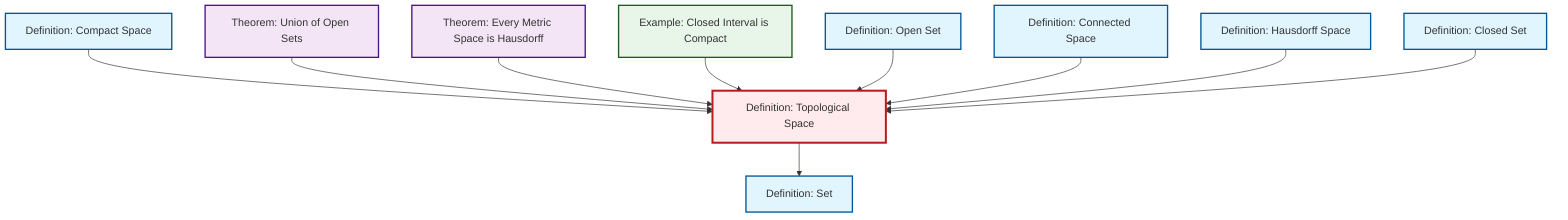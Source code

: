 graph TD
    classDef definition fill:#e1f5fe,stroke:#01579b,stroke-width:2px
    classDef theorem fill:#f3e5f5,stroke:#4a148c,stroke-width:2px
    classDef axiom fill:#fff3e0,stroke:#e65100,stroke-width:2px
    classDef example fill:#e8f5e9,stroke:#1b5e20,stroke-width:2px
    classDef current fill:#ffebee,stroke:#b71c1c,stroke-width:3px
    def-open-set["Definition: Open Set"]:::definition
    def-hausdorff["Definition: Hausdorff Space"]:::definition
    def-closed-set["Definition: Closed Set"]:::definition
    ex-closed-interval-compact["Example: Closed Interval is Compact"]:::example
    thm-union-open-sets["Theorem: Union of Open Sets"]:::theorem
    def-compact["Definition: Compact Space"]:::definition
    thm-metric-hausdorff["Theorem: Every Metric Space is Hausdorff"]:::theorem
    def-set["Definition: Set"]:::definition
    def-topological-space["Definition: Topological Space"]:::definition
    def-connected["Definition: Connected Space"]:::definition
    def-compact --> def-topological-space
    thm-union-open-sets --> def-topological-space
    thm-metric-hausdorff --> def-topological-space
    ex-closed-interval-compact --> def-topological-space
    def-open-set --> def-topological-space
    def-connected --> def-topological-space
    def-hausdorff --> def-topological-space
    def-closed-set --> def-topological-space
    def-topological-space --> def-set
    class def-topological-space current